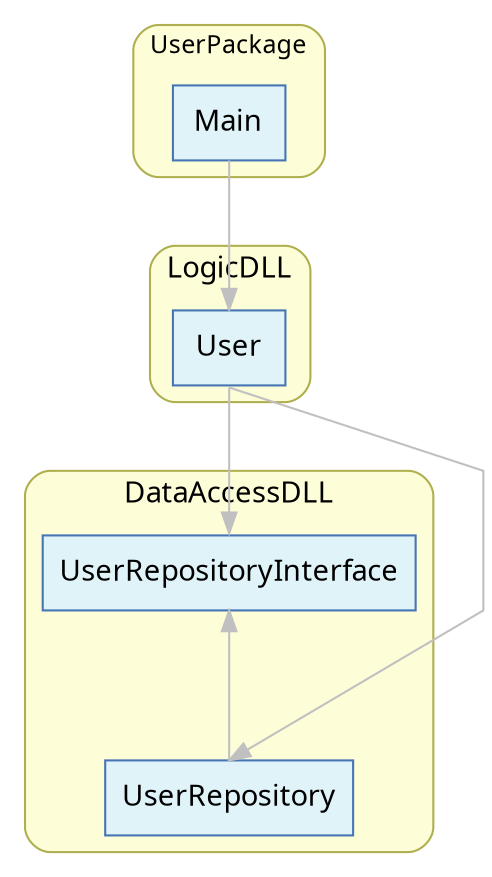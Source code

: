 digraph G {
// Setting
graph [
	fontname = "Migu 1M",
	labelloc = "t",
	labeljust = "c",
	bgcolor=white,
	fontcolor = Black,
	fontsize = 14,
	style = "filled",
	rankdir = TB,
	splines = polyline,
	ranksep = 1.0,
	nodesep = 0.9
];

node [
	colorscheme = "rdylbu9"
	style = "solid,filled",
	fontsize = 14,
	fontname = "Migu 1M",
	color = 9,
	fillcolor = 6,
];

edge [
	style = solid,
	fontsize = 14,
	fontcolor = white,
	fontname = "Migu 1M",
	color=gray,
	labelfloat = true,
	labeldistance = 2.5,
	labelangle = 70
];

// Elements
subgraph cluster0 {
	label="LogicDLL";
	graph [
		fontname = "Migu 1M",
		labelloc = "t",
		labeljust = "c",
		color="#AFAF4F",
		fillcolor="#FDFDD7",
		fontcolor = Black,
		fontsize = 14,
		style = "filled,rounded",
		rankdir = TB,
		splines = spline,
		ranksep = 1.0,
		nodesep = 0.9
	];

	U [
		shape=box,
		label="User"
	];
}

subgraph cluster1 {
	label="DataAccessDLL";
	graph [
		fontname = "Migu 1M",
		labelloc = "t",
		labeljust = "c",
		color="#AFAF4F",
		fillcolor="#FDFDD7",
		fontcolor = Black,
		fontsize = 14,
		style = "filled,rounded",
		rankdir = TB,
		splines = spline,
		ranksep = 1.0,
		nodesep = 0.9
	];

	ID [
		shape=box,
		style=filled,
		label="UserRepositoryInterface"
	];
	D [
		shape=box,
		style=filled,
		label="UserRepository"
	];

	D -> ID [
		tailport=n,
		headport=s
	];
	{ rank=min; ID; }
}

subgraph cluster2 {
	label="UserPackage";
	graph [
		fontname = "Migu 1M",
		labelloc = "t",
		labeljust = "c",
		color="#AFAF4F",
		fillcolor="#FDFDD7",
		fontcolor = Black,
		fontsize = 12,
		style = "filled,rounded",
		rankdir = TB,
		splines = spline,
		ranksep = 1.0,
		nodesep = 0.9
	];

	UL [
		shape=box,
		label="Main"
	];
}

// Relationships
U -> ID [
	tailport=s,
	headport=n
];
U -> D [
	tailport=s,
	headport=n,
	weight=0
];
UL -> U [
];
}


